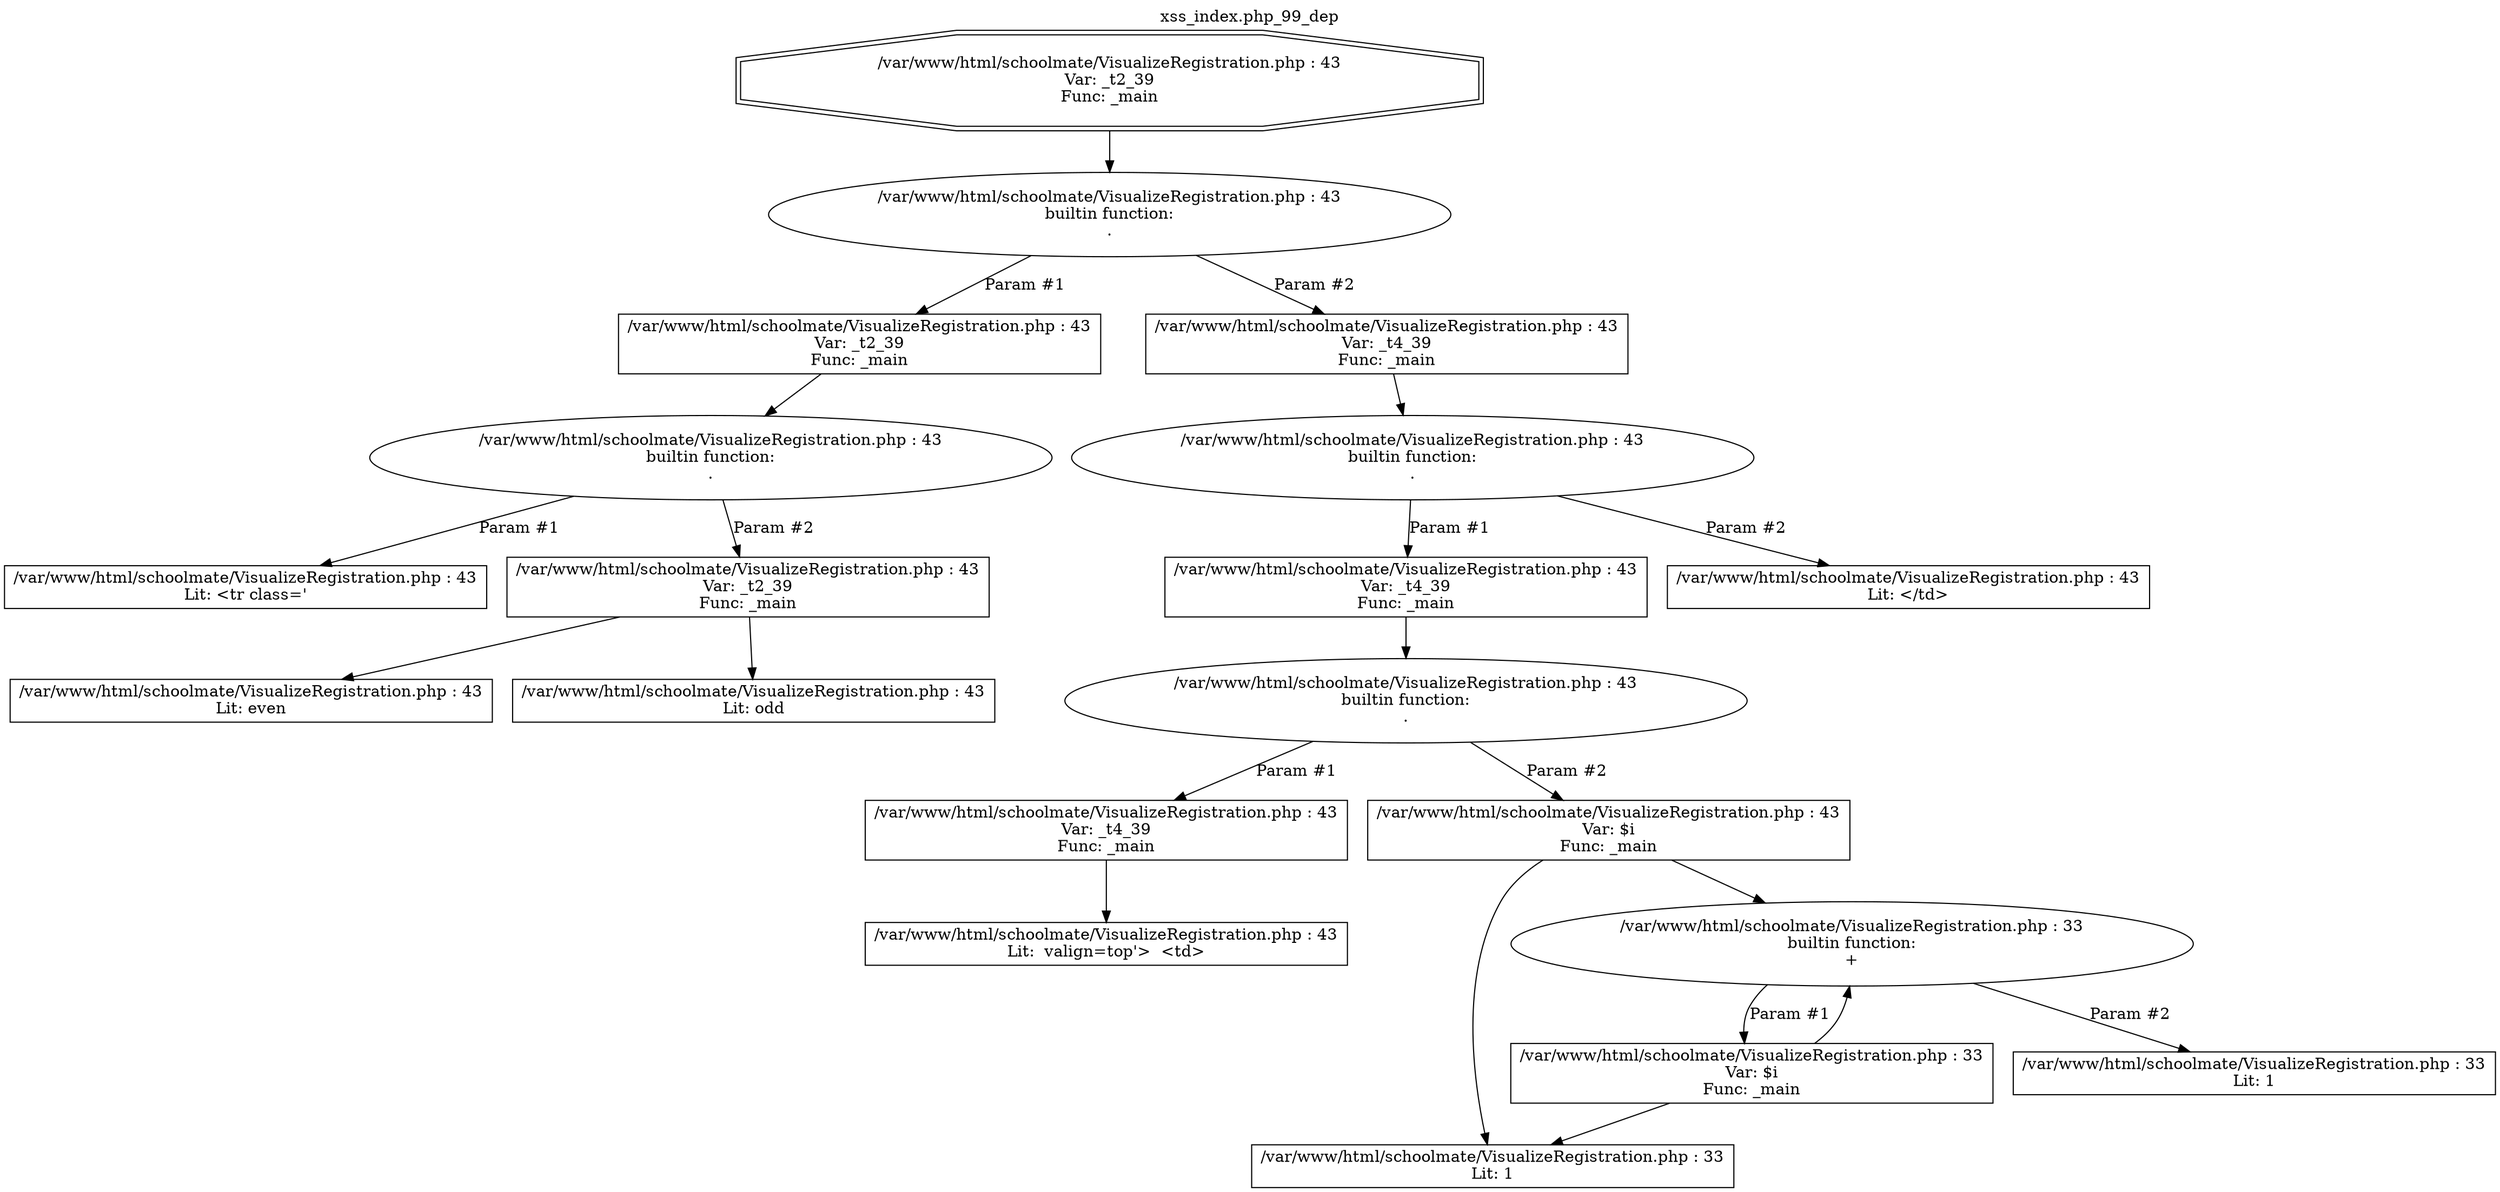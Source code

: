 digraph cfg {
  label="xss_index.php_99_dep";
  labelloc=t;
  n1 [shape=doubleoctagon, label="/var/www/html/schoolmate/VisualizeRegistration.php : 43\nVar: _t2_39\nFunc: _main\n"];
  n2 [shape=ellipse, label="/var/www/html/schoolmate/VisualizeRegistration.php : 43\nbuiltin function:\n.\n"];
  n3 [shape=box, label="/var/www/html/schoolmate/VisualizeRegistration.php : 43\nVar: _t2_39\nFunc: _main\n"];
  n4 [shape=ellipse, label="/var/www/html/schoolmate/VisualizeRegistration.php : 43\nbuiltin function:\n.\n"];
  n5 [shape=box, label="/var/www/html/schoolmate/VisualizeRegistration.php : 43\nLit: <tr class='\n"];
  n6 [shape=box, label="/var/www/html/schoolmate/VisualizeRegistration.php : 43\nVar: _t2_39\nFunc: _main\n"];
  n7 [shape=box, label="/var/www/html/schoolmate/VisualizeRegistration.php : 43\nLit: even\n"];
  n8 [shape=box, label="/var/www/html/schoolmate/VisualizeRegistration.php : 43\nLit: odd\n"];
  n9 [shape=box, label="/var/www/html/schoolmate/VisualizeRegistration.php : 43\nVar: _t4_39\nFunc: _main\n"];
  n10 [shape=ellipse, label="/var/www/html/schoolmate/VisualizeRegistration.php : 43\nbuiltin function:\n.\n"];
  n11 [shape=box, label="/var/www/html/schoolmate/VisualizeRegistration.php : 43\nVar: _t4_39\nFunc: _main\n"];
  n12 [shape=ellipse, label="/var/www/html/schoolmate/VisualizeRegistration.php : 43\nbuiltin function:\n.\n"];
  n13 [shape=box, label="/var/www/html/schoolmate/VisualizeRegistration.php : 43\nVar: _t4_39\nFunc: _main\n"];
  n14 [shape=box, label="/var/www/html/schoolmate/VisualizeRegistration.php : 43\nLit:  valign=top'>  <td>\n"];
  n15 [shape=box, label="/var/www/html/schoolmate/VisualizeRegistration.php : 43\nVar: $i\nFunc: _main\n"];
  n16 [shape=box, label="/var/www/html/schoolmate/VisualizeRegistration.php : 33\nLit: 1\n"];
  n17 [shape=ellipse, label="/var/www/html/schoolmate/VisualizeRegistration.php : 33\nbuiltin function:\n+\n"];
  n18 [shape=box, label="/var/www/html/schoolmate/VisualizeRegistration.php : 33\nVar: $i\nFunc: _main\n"];
  n19 [shape=box, label="/var/www/html/schoolmate/VisualizeRegistration.php : 33\nLit: 1\n"];
  n20 [shape=box, label="/var/www/html/schoolmate/VisualizeRegistration.php : 43\nLit: </td>\n"];
  n1 -> n2;
  n3 -> n4;
  n4 -> n5[label="Param #1"];
  n4 -> n6[label="Param #2"];
  n6 -> n7;
  n6 -> n8;
  n2 -> n3[label="Param #1"];
  n2 -> n9[label="Param #2"];
  n9 -> n10;
  n11 -> n12;
  n13 -> n14;
  n12 -> n13[label="Param #1"];
  n12 -> n15[label="Param #2"];
  n15 -> n16;
  n15 -> n17;
  n18 -> n16;
  n18 -> n17;
  n17 -> n18[label="Param #1"];
  n17 -> n19[label="Param #2"];
  n10 -> n11[label="Param #1"];
  n10 -> n20[label="Param #2"];
}

